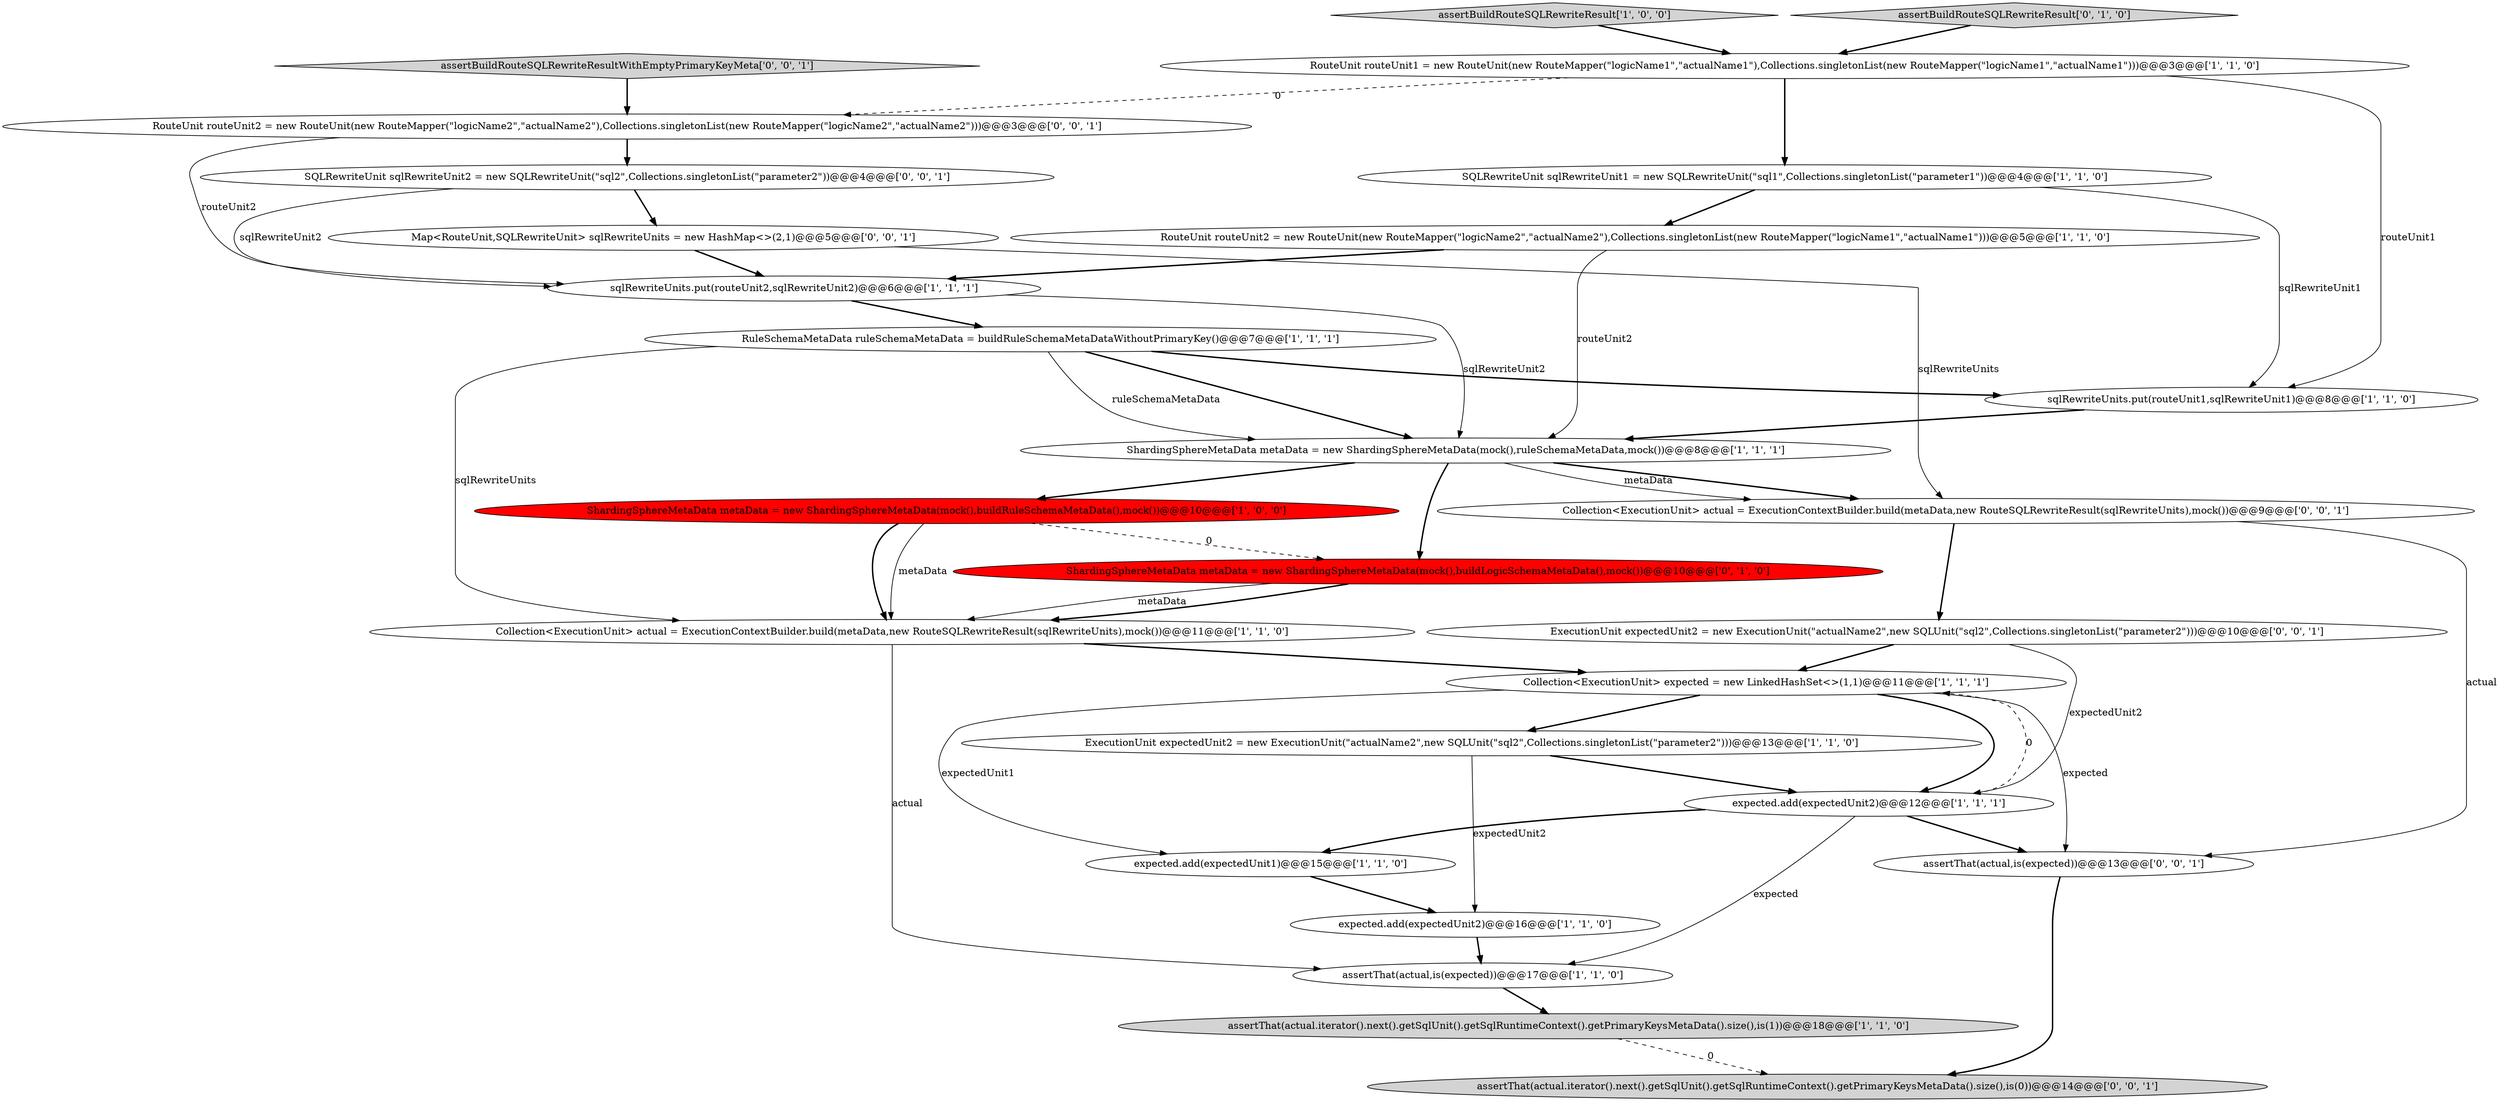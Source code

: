 digraph {
25 [style = filled, label = "Collection<ExecutionUnit> actual = ExecutionContextBuilder.build(metaData,new RouteSQLRewriteResult(sqlRewriteUnits),mock())@@@9@@@['0', '0', '1']", fillcolor = white, shape = ellipse image = "AAA0AAABBB3BBB"];
2 [style = filled, label = "assertThat(actual.iterator().next().getSqlUnit().getSqlRuntimeContext().getPrimaryKeysMetaData().size(),is(1))@@@18@@@['1', '1', '0']", fillcolor = lightgray, shape = ellipse image = "AAA0AAABBB1BBB"];
3 [style = filled, label = "expected.add(expectedUnit2)@@@16@@@['1', '1', '0']", fillcolor = white, shape = ellipse image = "AAA0AAABBB1BBB"];
16 [style = filled, label = "RouteUnit routeUnit1 = new RouteUnit(new RouteMapper(\"logicName1\",\"actualName1\"),Collections.singletonList(new RouteMapper(\"logicName1\",\"actualName1\")))@@@3@@@['1', '1', '0']", fillcolor = white, shape = ellipse image = "AAA0AAABBB1BBB"];
22 [style = filled, label = "assertThat(actual.iterator().next().getSqlUnit().getSqlRuntimeContext().getPrimaryKeysMetaData().size(),is(0))@@@14@@@['0', '0', '1']", fillcolor = lightgray, shape = ellipse image = "AAA0AAABBB3BBB"];
15 [style = filled, label = "assertThat(actual,is(expected))@@@17@@@['1', '1', '0']", fillcolor = white, shape = ellipse image = "AAA0AAABBB1BBB"];
19 [style = filled, label = "SQLRewriteUnit sqlRewriteUnit2 = new SQLRewriteUnit(\"sql2\",Collections.singletonList(\"parameter2\"))@@@4@@@['0', '0', '1']", fillcolor = white, shape = ellipse image = "AAA0AAABBB3BBB"];
13 [style = filled, label = "Collection<ExecutionUnit> expected = new LinkedHashSet<>(1,1)@@@11@@@['1', '1', '1']", fillcolor = white, shape = ellipse image = "AAA0AAABBB1BBB"];
11 [style = filled, label = "assertBuildRouteSQLRewriteResult['1', '0', '0']", fillcolor = lightgray, shape = diamond image = "AAA0AAABBB1BBB"];
5 [style = filled, label = "ExecutionUnit expectedUnit2 = new ExecutionUnit(\"actualName2\",new SQLUnit(\"sql2\",Collections.singletonList(\"parameter2\")))@@@13@@@['1', '1', '0']", fillcolor = white, shape = ellipse image = "AAA0AAABBB1BBB"];
26 [style = filled, label = "assertThat(actual,is(expected))@@@13@@@['0', '0', '1']", fillcolor = white, shape = ellipse image = "AAA0AAABBB3BBB"];
7 [style = filled, label = "SQLRewriteUnit sqlRewriteUnit1 = new SQLRewriteUnit(\"sql1\",Collections.singletonList(\"parameter1\"))@@@4@@@['1', '1', '0']", fillcolor = white, shape = ellipse image = "AAA0AAABBB1BBB"];
24 [style = filled, label = "ExecutionUnit expectedUnit2 = new ExecutionUnit(\"actualName2\",new SQLUnit(\"sql2\",Collections.singletonList(\"parameter2\")))@@@10@@@['0', '0', '1']", fillcolor = white, shape = ellipse image = "AAA0AAABBB3BBB"];
6 [style = filled, label = "expected.add(expectedUnit2)@@@12@@@['1', '1', '1']", fillcolor = white, shape = ellipse image = "AAA0AAABBB1BBB"];
20 [style = filled, label = "RouteUnit routeUnit2 = new RouteUnit(new RouteMapper(\"logicName2\",\"actualName2\"),Collections.singletonList(new RouteMapper(\"logicName2\",\"actualName2\")))@@@3@@@['0', '0', '1']", fillcolor = white, shape = ellipse image = "AAA0AAABBB3BBB"];
12 [style = filled, label = "sqlRewriteUnits.put(routeUnit1,sqlRewriteUnit1)@@@8@@@['1', '1', '0']", fillcolor = white, shape = ellipse image = "AAA0AAABBB1BBB"];
0 [style = filled, label = "RouteUnit routeUnit2 = new RouteUnit(new RouteMapper(\"logicName2\",\"actualName2\"),Collections.singletonList(new RouteMapper(\"logicName1\",\"actualName1\")))@@@5@@@['1', '1', '0']", fillcolor = white, shape = ellipse image = "AAA0AAABBB1BBB"];
14 [style = filled, label = "ShardingSphereMetaData metaData = new ShardingSphereMetaData(mock(),ruleSchemaMetaData,mock())@@@8@@@['1', '1', '1']", fillcolor = white, shape = ellipse image = "AAA0AAABBB1BBB"];
4 [style = filled, label = "ShardingSphereMetaData metaData = new ShardingSphereMetaData(mock(),buildRuleSchemaMetaData(),mock())@@@10@@@['1', '0', '0']", fillcolor = red, shape = ellipse image = "AAA1AAABBB1BBB"];
18 [style = filled, label = "ShardingSphereMetaData metaData = new ShardingSphereMetaData(mock(),buildLogicSchemaMetaData(),mock())@@@10@@@['0', '1', '0']", fillcolor = red, shape = ellipse image = "AAA1AAABBB2BBB"];
1 [style = filled, label = "expected.add(expectedUnit1)@@@15@@@['1', '1', '0']", fillcolor = white, shape = ellipse image = "AAA0AAABBB1BBB"];
8 [style = filled, label = "sqlRewriteUnits.put(routeUnit2,sqlRewriteUnit2)@@@6@@@['1', '1', '1']", fillcolor = white, shape = ellipse image = "AAA0AAABBB1BBB"];
21 [style = filled, label = "Map<RouteUnit,SQLRewriteUnit> sqlRewriteUnits = new HashMap<>(2,1)@@@5@@@['0', '0', '1']", fillcolor = white, shape = ellipse image = "AAA0AAABBB3BBB"];
10 [style = filled, label = "Collection<ExecutionUnit> actual = ExecutionContextBuilder.build(metaData,new RouteSQLRewriteResult(sqlRewriteUnits),mock())@@@11@@@['1', '1', '0']", fillcolor = white, shape = ellipse image = "AAA0AAABBB1BBB"];
17 [style = filled, label = "assertBuildRouteSQLRewriteResult['0', '1', '0']", fillcolor = lightgray, shape = diamond image = "AAA0AAABBB2BBB"];
23 [style = filled, label = "assertBuildRouteSQLRewriteResultWithEmptyPrimaryKeyMeta['0', '0', '1']", fillcolor = lightgray, shape = diamond image = "AAA0AAABBB3BBB"];
9 [style = filled, label = "RuleSchemaMetaData ruleSchemaMetaData = buildRuleSchemaMetaDataWithoutPrimaryKey()@@@7@@@['1', '1', '1']", fillcolor = white, shape = ellipse image = "AAA0AAABBB1BBB"];
4->10 [style = bold, label=""];
11->16 [style = bold, label=""];
18->10 [style = solid, label="metaData"];
19->8 [style = solid, label="sqlRewriteUnit2"];
4->18 [style = dashed, label="0"];
15->2 [style = bold, label=""];
23->20 [style = bold, label=""];
14->25 [style = bold, label=""];
6->26 [style = bold, label=""];
16->12 [style = solid, label="routeUnit1"];
14->25 [style = solid, label="metaData"];
7->12 [style = solid, label="sqlRewriteUnit1"];
16->7 [style = bold, label=""];
1->3 [style = bold, label=""];
21->8 [style = bold, label=""];
25->26 [style = solid, label="actual"];
13->26 [style = solid, label="expected"];
7->0 [style = bold, label=""];
3->15 [style = bold, label=""];
24->13 [style = bold, label=""];
26->22 [style = bold, label=""];
20->8 [style = solid, label="routeUnit2"];
0->14 [style = solid, label="routeUnit2"];
9->10 [style = solid, label="sqlRewriteUnits"];
9->14 [style = solid, label="ruleSchemaMetaData"];
6->1 [style = bold, label=""];
25->24 [style = bold, label=""];
16->20 [style = dashed, label="0"];
6->13 [style = dashed, label="0"];
5->6 [style = bold, label=""];
18->10 [style = bold, label=""];
10->13 [style = bold, label=""];
21->25 [style = solid, label="sqlRewriteUnits"];
24->6 [style = solid, label="expectedUnit2"];
6->15 [style = solid, label="expected"];
12->14 [style = bold, label=""];
0->8 [style = bold, label=""];
8->9 [style = bold, label=""];
13->5 [style = bold, label=""];
9->14 [style = bold, label=""];
8->14 [style = solid, label="sqlRewriteUnit2"];
5->3 [style = solid, label="expectedUnit2"];
14->18 [style = bold, label=""];
9->12 [style = bold, label=""];
13->6 [style = bold, label=""];
20->19 [style = bold, label=""];
2->22 [style = dashed, label="0"];
4->10 [style = solid, label="metaData"];
13->1 [style = solid, label="expectedUnit1"];
17->16 [style = bold, label=""];
14->4 [style = bold, label=""];
10->15 [style = solid, label="actual"];
19->21 [style = bold, label=""];
}
